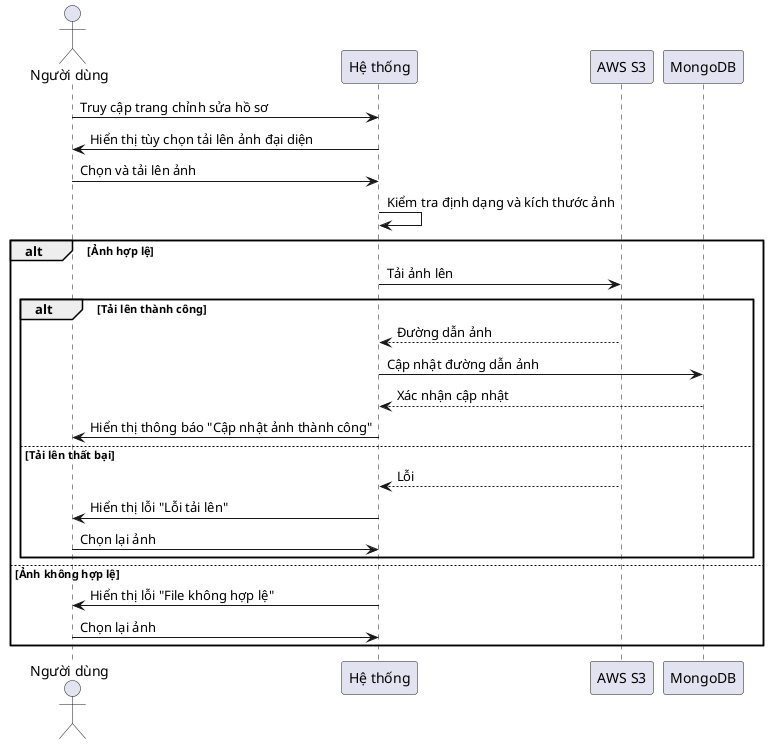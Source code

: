 @startuml
actor "Người dùng" as User
participant "Hệ thống" as System
participant "AWS S3" as S3
participant "MongoDB" as DB

User -> System: Truy cập trang chỉnh sửa hồ sơ
System -> User: Hiển thị tùy chọn tải lên ảnh đại diện
User -> System: Chọn và tải lên ảnh
System -> System: Kiểm tra định dạng và kích thước ảnh

alt Ảnh hợp lệ
    System -> S3: Tải ảnh lên
    alt Tải lên thành công
        S3 --> System: Đường dẫn ảnh
        System -> DB: Cập nhật đường dẫn ảnh
        DB --> System: Xác nhận cập nhật
        System -> User: Hiển thị thông báo "Cập nhật ảnh thành công"
    else Tải lên thất bại
        S3 --> System: Lỗi
        System -> User: Hiển thị lỗi "Lỗi tải lên"
        User -> System: Chọn lại ảnh
    end alt
else Ảnh không hợp lệ
    System -> User: Hiển thị lỗi "File không hợp lệ"
    User -> System: Chọn lại ảnh
end alt

@enduml